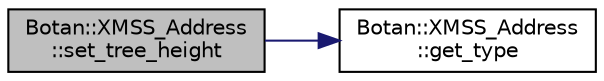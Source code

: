 digraph "Botan::XMSS_Address::set_tree_height"
{
  edge [fontname="Helvetica",fontsize="10",labelfontname="Helvetica",labelfontsize="10"];
  node [fontname="Helvetica",fontsize="10",shape=record];
  rankdir="LR";
  Node82 [label="Botan::XMSS_Address\l::set_tree_height",height=0.2,width=0.4,color="black", fillcolor="grey75", style="filled", fontcolor="black"];
  Node82 -> Node83 [color="midnightblue",fontsize="10",style="solid",fontname="Helvetica"];
  Node83 [label="Botan::XMSS_Address\l::get_type",height=0.2,width=0.4,color="black", fillcolor="white", style="filled",URL="$class_botan_1_1_x_m_s_s___address.html#a278cf3ba854261fd2c73fbc996fb89b1"];
}
